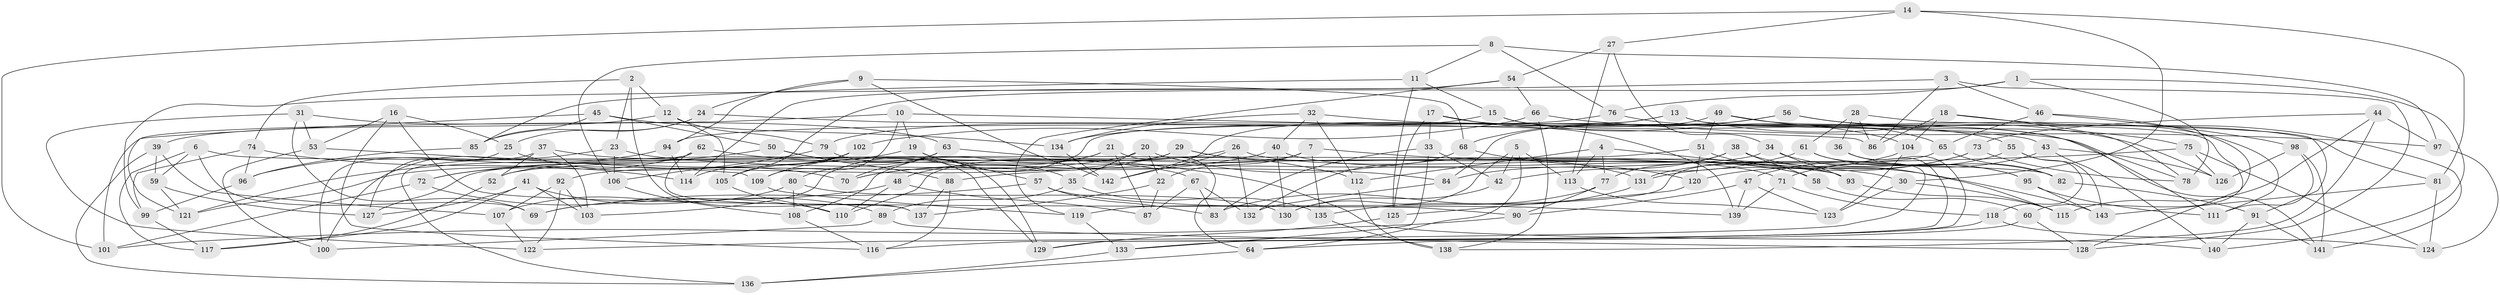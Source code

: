 // Generated by graph-tools (version 1.1) at 2025/50/03/09/25 03:50:53]
// undirected, 143 vertices, 286 edges
graph export_dot {
graph [start="1"]
  node [color=gray90,style=filled];
  1;
  2;
  3;
  4;
  5;
  6;
  7;
  8;
  9;
  10;
  11;
  12;
  13;
  14;
  15;
  16;
  17;
  18;
  19;
  20;
  21;
  22;
  23;
  24;
  25;
  26;
  27;
  28;
  29;
  30;
  31;
  32;
  33;
  34;
  35;
  36;
  37;
  38;
  39;
  40;
  41;
  42;
  43;
  44;
  45;
  46;
  47;
  48;
  49;
  50;
  51;
  52;
  53;
  54;
  55;
  56;
  57;
  58;
  59;
  60;
  61;
  62;
  63;
  64;
  65;
  66;
  67;
  68;
  69;
  70;
  71;
  72;
  73;
  74;
  75;
  76;
  77;
  78;
  79;
  80;
  81;
  82;
  83;
  84;
  85;
  86;
  87;
  88;
  89;
  90;
  91;
  92;
  93;
  94;
  95;
  96;
  97;
  98;
  99;
  100;
  101;
  102;
  103;
  104;
  105;
  106;
  107;
  108;
  109;
  110;
  111;
  112;
  113;
  114;
  115;
  116;
  117;
  118;
  119;
  120;
  121;
  122;
  123;
  124;
  125;
  126;
  127;
  128;
  129;
  130;
  131;
  132;
  133;
  134;
  135;
  136;
  137;
  138;
  139;
  140;
  141;
  142;
  143;
  1 -- 140;
  1 -- 78;
  1 -- 76;
  1 -- 105;
  2 -- 23;
  2 -- 137;
  2 -- 12;
  2 -- 74;
  3 -- 46;
  3 -- 86;
  3 -- 128;
  3 -- 99;
  4 -- 112;
  4 -- 113;
  4 -- 77;
  4 -- 93;
  5 -- 113;
  5 -- 42;
  5 -- 130;
  5 -- 64;
  6 -- 82;
  6 -- 117;
  6 -- 69;
  6 -- 59;
  7 -- 135;
  7 -- 30;
  7 -- 22;
  7 -- 110;
  8 -- 76;
  8 -- 97;
  8 -- 11;
  8 -- 106;
  9 -- 94;
  9 -- 24;
  9 -- 68;
  9 -- 142;
  10 -- 109;
  10 -- 101;
  10 -- 19;
  10 -- 86;
  11 -- 85;
  11 -- 125;
  11 -- 15;
  12 -- 79;
  12 -- 105;
  12 -- 39;
  13 -- 128;
  13 -- 126;
  13 -- 103;
  13 -- 134;
  14 -- 27;
  14 -- 101;
  14 -- 30;
  14 -- 81;
  15 -- 141;
  15 -- 104;
  15 -- 79;
  16 -- 53;
  16 -- 90;
  16 -- 25;
  16 -- 116;
  17 -- 33;
  17 -- 139;
  17 -- 55;
  17 -- 125;
  18 -- 104;
  18 -- 86;
  18 -- 141;
  18 -- 78;
  19 -- 35;
  19 -- 121;
  19 -- 57;
  20 -- 131;
  20 -- 92;
  20 -- 35;
  20 -- 22;
  21 -- 87;
  21 -- 108;
  21 -- 64;
  21 -- 48;
  22 -- 137;
  22 -- 87;
  23 -- 84;
  23 -- 106;
  23 -- 100;
  24 -- 85;
  24 -- 78;
  24 -- 25;
  25 -- 127;
  25 -- 70;
  26 -- 58;
  26 -- 52;
  26 -- 142;
  26 -- 132;
  27 -- 54;
  27 -- 34;
  27 -- 113;
  28 -- 36;
  28 -- 91;
  28 -- 86;
  28 -- 61;
  29 -- 71;
  29 -- 58;
  29 -- 121;
  29 -- 70;
  30 -- 123;
  30 -- 115;
  31 -- 63;
  31 -- 53;
  31 -- 69;
  31 -- 122;
  32 -- 112;
  32 -- 43;
  32 -- 40;
  32 -- 134;
  33 -- 133;
  33 -- 83;
  33 -- 42;
  34 -- 93;
  34 -- 95;
  34 -- 52;
  35 -- 89;
  35 -- 135;
  36 -- 116;
  36 -- 129;
  36 -- 82;
  37 -- 67;
  37 -- 52;
  37 -- 103;
  37 -- 100;
  38 -- 115;
  38 -- 42;
  38 -- 58;
  38 -- 77;
  39 -- 107;
  39 -- 136;
  39 -- 59;
  40 -- 70;
  40 -- 130;
  40 -- 93;
  41 -- 117;
  41 -- 89;
  41 -- 127;
  41 -- 103;
  42 -- 130;
  43 -- 47;
  43 -- 126;
  43 -- 140;
  44 -- 115;
  44 -- 97;
  44 -- 138;
  44 -- 73;
  45 -- 134;
  45 -- 121;
  45 -- 85;
  45 -- 50;
  46 -- 65;
  46 -- 60;
  46 -- 98;
  47 -- 139;
  47 -- 90;
  47 -- 123;
  48 -- 69;
  48 -- 87;
  48 -- 110;
  49 -- 111;
  49 -- 51;
  49 -- 142;
  49 -- 65;
  50 -- 88;
  50 -- 72;
  50 -- 129;
  51 -- 127;
  51 -- 120;
  51 -- 143;
  52 -- 117;
  53 -- 100;
  53 -- 109;
  54 -- 119;
  54 -- 114;
  54 -- 66;
  55 -- 143;
  55 -- 71;
  55 -- 118;
  56 -- 68;
  56 -- 81;
  56 -- 75;
  56 -- 84;
  57 -- 83;
  57 -- 139;
  57 -- 69;
  58 -- 60;
  59 -- 121;
  59 -- 127;
  60 -- 64;
  60 -- 128;
  61 -- 122;
  61 -- 95;
  61 -- 84;
  62 -- 72;
  62 -- 140;
  62 -- 136;
  62 -- 137;
  63 -- 80;
  63 -- 112;
  63 -- 70;
  64 -- 136;
  65 -- 82;
  65 -- 119;
  66 -- 97;
  66 -- 102;
  66 -- 138;
  67 -- 87;
  67 -- 132;
  67 -- 83;
  68 -- 132;
  68 -- 120;
  71 -- 118;
  71 -- 139;
  72 -- 110;
  72 -- 101;
  73 -- 131;
  73 -- 120;
  73 -- 78;
  74 -- 114;
  74 -- 96;
  74 -- 99;
  75 -- 88;
  75 -- 124;
  75 -- 126;
  76 -- 111;
  76 -- 94;
  77 -- 90;
  77 -- 83;
  79 -- 129;
  79 -- 106;
  80 -- 108;
  80 -- 130;
  80 -- 107;
  81 -- 124;
  81 -- 143;
  82 -- 91;
  84 -- 132;
  85 -- 96;
  88 -- 137;
  88 -- 116;
  89 -- 100;
  89 -- 128;
  90 -- 101;
  91 -- 141;
  91 -- 140;
  92 -- 122;
  92 -- 103;
  92 -- 107;
  93 -- 115;
  94 -- 96;
  94 -- 114;
  95 -- 111;
  95 -- 143;
  96 -- 99;
  97 -- 124;
  98 -- 141;
  98 -- 126;
  98 -- 111;
  99 -- 117;
  102 -- 114;
  102 -- 109;
  102 -- 105;
  104 -- 131;
  104 -- 123;
  105 -- 110;
  106 -- 108;
  107 -- 122;
  108 -- 116;
  109 -- 119;
  112 -- 138;
  113 -- 123;
  118 -- 124;
  118 -- 133;
  119 -- 133;
  120 -- 125;
  125 -- 129;
  131 -- 135;
  133 -- 136;
  134 -- 142;
  135 -- 138;
}
